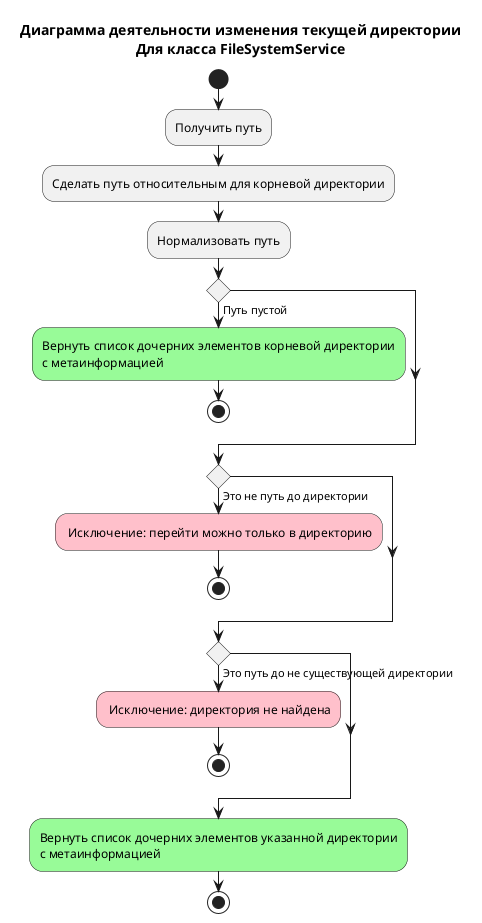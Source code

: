 @startuml A1-change-dir
title
Диаграмма деятельности изменения текущей директории
Для класса FileSystemService
end title

start
:Получить путь;
:Сделать путь относительным для корневой директории;
:Нормализовать путь;

if () then (Путь пустой)
    #palegreen:Вернуть список дочерних элементов корневой директории\nс метаинформацией;
    stop
endif

if () then (Это не путь до директории)
    #pink: Исключение: перейти можно только в директорию;
    stop
endif

if () then (Это путь до не существующей директории)
    #pink: Исключение: директория не найдена;
    stop
endif

#palegreen:Вернуть список дочерних элементов указанной директории\nс метаинформацией;

stop

@enduml